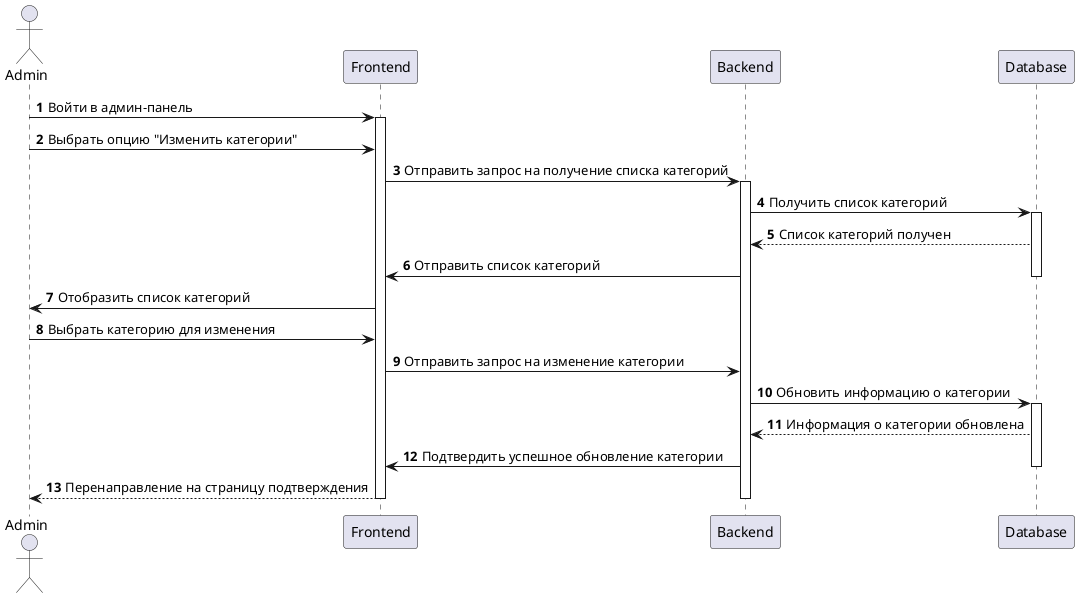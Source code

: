 @startuml

autonumber
actor Admin
participant "Frontend" as Frontend
participant "Backend" as Backend
participant Database

Admin -> Frontend: Войти в админ-панель

activate Frontend

Admin -> Frontend: Выбрать опцию "Изменить категории"
Frontend -> Backend: Отправить запрос на получение списка категорий
activate Backend

Backend -> Database: Получить список категорий
activate Database
Database --> Backend: Список категорий получен

Backend -> Frontend: Отправить список категорий
deactivate Database

Frontend -> Admin: Отобразить список категорий
Admin -> Frontend: Выбрать категорию для изменения
Frontend -> Backend: Отправить запрос на изменение категории

Backend -> Database: Обновить информацию о категории
activate Database
Database --> Backend: Информация о категории обновлена

Backend -> Frontend: Подтвердить успешное обновление категории
deactivate Database

Frontend --> Admin: Перенаправление на страницу подтверждения

deactivate Backend
deactivate Frontend

@enduml
